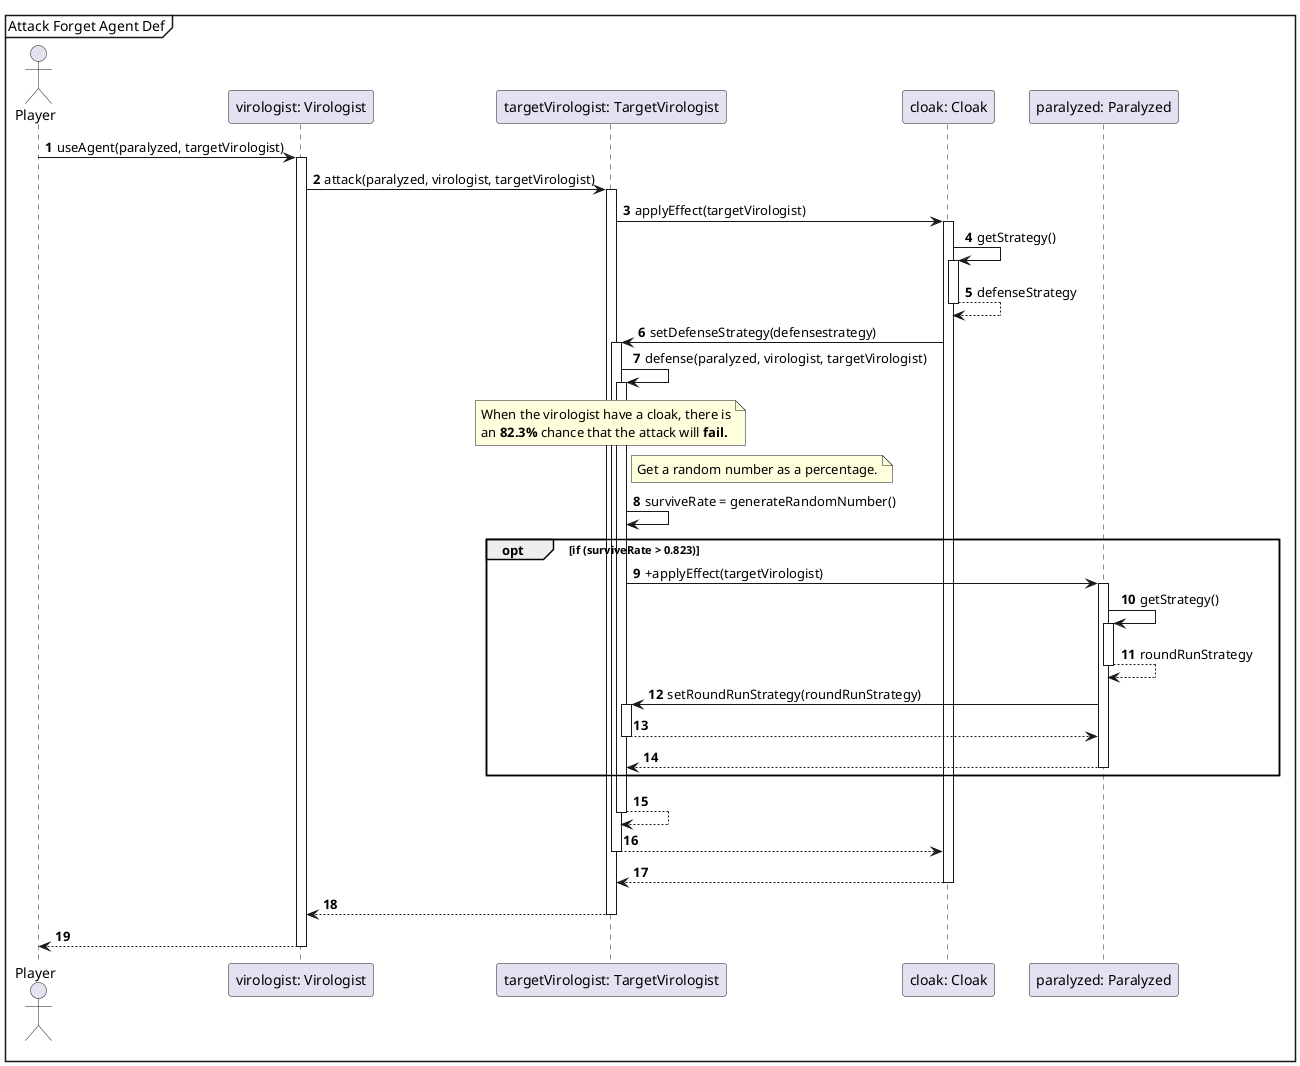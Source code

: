 @startuml
'https://plantuml.com/sequence-diagram

autonumber

mainframe Attack Forget Agent Def

actor Player

Player -> "virologist: Virologist"++: useAgent(paralyzed, targetVirologist)
"virologist: Virologist" -> "targetVirologist: TargetVirologist"++: attack(paralyzed, virologist, targetVirologist)
"targetVirologist: TargetVirologist" -> "cloak: Cloak"++ : applyEffect(targetVirologist)
"cloak: Cloak" -> "cloak: Cloak"++ : getStrategy()
"cloak: Cloak" --> "cloak: Cloak"-- : defenseStrategy

"cloak: Cloak" -> "targetVirologist: TargetVirologist"++: setDefenseStrategy(defensestrategy)

"targetVirologist: TargetVirologist" -> "targetVirologist: TargetVirologist"++: defense(paralyzed, virologist, targetVirologist)


note over "targetVirologist: TargetVirologist"
    When the virologist have a cloak, there is
    an **82.3%** chance that the attack will **fail.**
end note

note right of "targetVirologist: TargetVirologist"
Get a random number as a percentage.
end note

"targetVirologist: TargetVirologist" -> "targetVirologist: TargetVirologist": surviveRate = generateRandomNumber()

opt if (surviveRate > 0.823)
    "targetVirologist: TargetVirologist" -> "paralyzed: Paralyzed"++: +applyEffect(targetVirologist)

      "paralyzed: Paralyzed" -> "paralyzed: Paralyzed"++ : getStrategy()
      "paralyzed: Paralyzed" --> "paralyzed: Paralyzed"-- : roundRunStrategy
      "paralyzed: Paralyzed" -> "targetVirologist: TargetVirologist"++: setRoundRunStrategy(roundRunStrategy)
      "targetVirologist: TargetVirologist" --> "paralyzed: Paralyzed"--
      "paralyzed: Paralyzed" --> "targetVirologist: TargetVirologist"--
end opt

"targetVirologist: TargetVirologist" --> "targetVirologist: TargetVirologist" --

"targetVirologist: TargetVirologist" --> "cloak: Cloak" --
"cloak: Cloak" --> "targetVirologist: TargetVirologist" --


"targetVirologist: TargetVirologist" --> "virologist: Virologist" --

"virologist: Virologist" --> Player --
@enduml